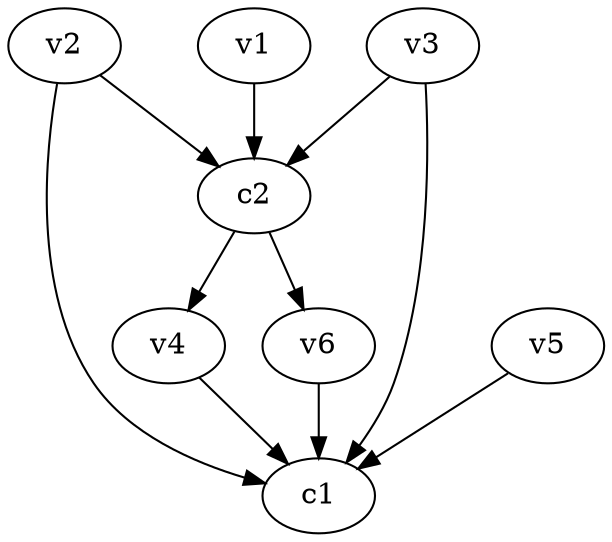 strict digraph  {
c1;
c2;
v1;
v2;
v3;
v4;
v5;
v6;
c2 -> v4  [weight=1];
c2 -> v6  [weight=1];
v1 -> c2  [weight=1];
v2 -> c1  [weight=1];
v2 -> c2  [weight=1];
v3 -> c1  [weight=1];
v3 -> c2  [weight=1];
v4 -> c1  [weight=1];
v5 -> c1  [weight=1];
v6 -> c1  [weight=1];
}
